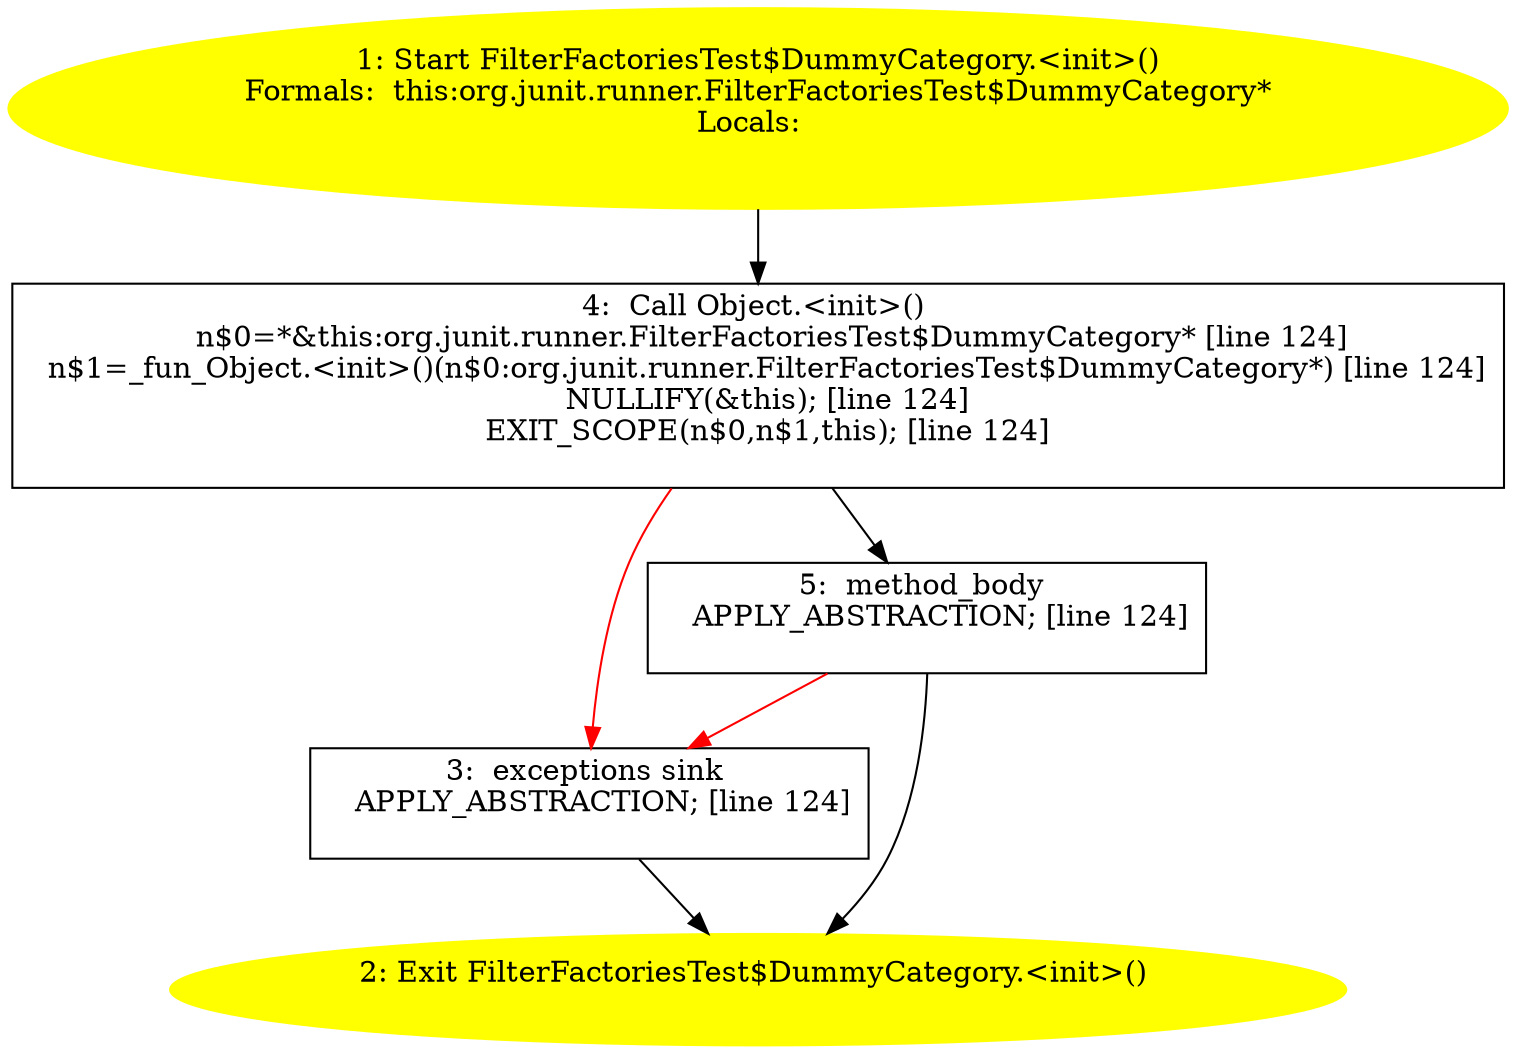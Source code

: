 /* @generated */
digraph cfg {
"org.junit.runner.FilterFactoriesTest$DummyCategory.<init>().3ab3fc2e08b54b9d568d26357e3724a3_1" [label="1: Start FilterFactoriesTest$DummyCategory.<init>()\nFormals:  this:org.junit.runner.FilterFactoriesTest$DummyCategory*\nLocals:  \n  " color=yellow style=filled]
	

	 "org.junit.runner.FilterFactoriesTest$DummyCategory.<init>().3ab3fc2e08b54b9d568d26357e3724a3_1" -> "org.junit.runner.FilterFactoriesTest$DummyCategory.<init>().3ab3fc2e08b54b9d568d26357e3724a3_4" ;
"org.junit.runner.FilterFactoriesTest$DummyCategory.<init>().3ab3fc2e08b54b9d568d26357e3724a3_2" [label="2: Exit FilterFactoriesTest$DummyCategory.<init>() \n  " color=yellow style=filled]
	

"org.junit.runner.FilterFactoriesTest$DummyCategory.<init>().3ab3fc2e08b54b9d568d26357e3724a3_3" [label="3:  exceptions sink \n   APPLY_ABSTRACTION; [line 124]\n " shape="box"]
	

	 "org.junit.runner.FilterFactoriesTest$DummyCategory.<init>().3ab3fc2e08b54b9d568d26357e3724a3_3" -> "org.junit.runner.FilterFactoriesTest$DummyCategory.<init>().3ab3fc2e08b54b9d568d26357e3724a3_2" ;
"org.junit.runner.FilterFactoriesTest$DummyCategory.<init>().3ab3fc2e08b54b9d568d26357e3724a3_4" [label="4:  Call Object.<init>() \n   n$0=*&this:org.junit.runner.FilterFactoriesTest$DummyCategory* [line 124]\n  n$1=_fun_Object.<init>()(n$0:org.junit.runner.FilterFactoriesTest$DummyCategory*) [line 124]\n  NULLIFY(&this); [line 124]\n  EXIT_SCOPE(n$0,n$1,this); [line 124]\n " shape="box"]
	

	 "org.junit.runner.FilterFactoriesTest$DummyCategory.<init>().3ab3fc2e08b54b9d568d26357e3724a3_4" -> "org.junit.runner.FilterFactoriesTest$DummyCategory.<init>().3ab3fc2e08b54b9d568d26357e3724a3_5" ;
	 "org.junit.runner.FilterFactoriesTest$DummyCategory.<init>().3ab3fc2e08b54b9d568d26357e3724a3_4" -> "org.junit.runner.FilterFactoriesTest$DummyCategory.<init>().3ab3fc2e08b54b9d568d26357e3724a3_3" [color="red" ];
"org.junit.runner.FilterFactoriesTest$DummyCategory.<init>().3ab3fc2e08b54b9d568d26357e3724a3_5" [label="5:  method_body \n   APPLY_ABSTRACTION; [line 124]\n " shape="box"]
	

	 "org.junit.runner.FilterFactoriesTest$DummyCategory.<init>().3ab3fc2e08b54b9d568d26357e3724a3_5" -> "org.junit.runner.FilterFactoriesTest$DummyCategory.<init>().3ab3fc2e08b54b9d568d26357e3724a3_2" ;
	 "org.junit.runner.FilterFactoriesTest$DummyCategory.<init>().3ab3fc2e08b54b9d568d26357e3724a3_5" -> "org.junit.runner.FilterFactoriesTest$DummyCategory.<init>().3ab3fc2e08b54b9d568d26357e3724a3_3" [color="red" ];
}
